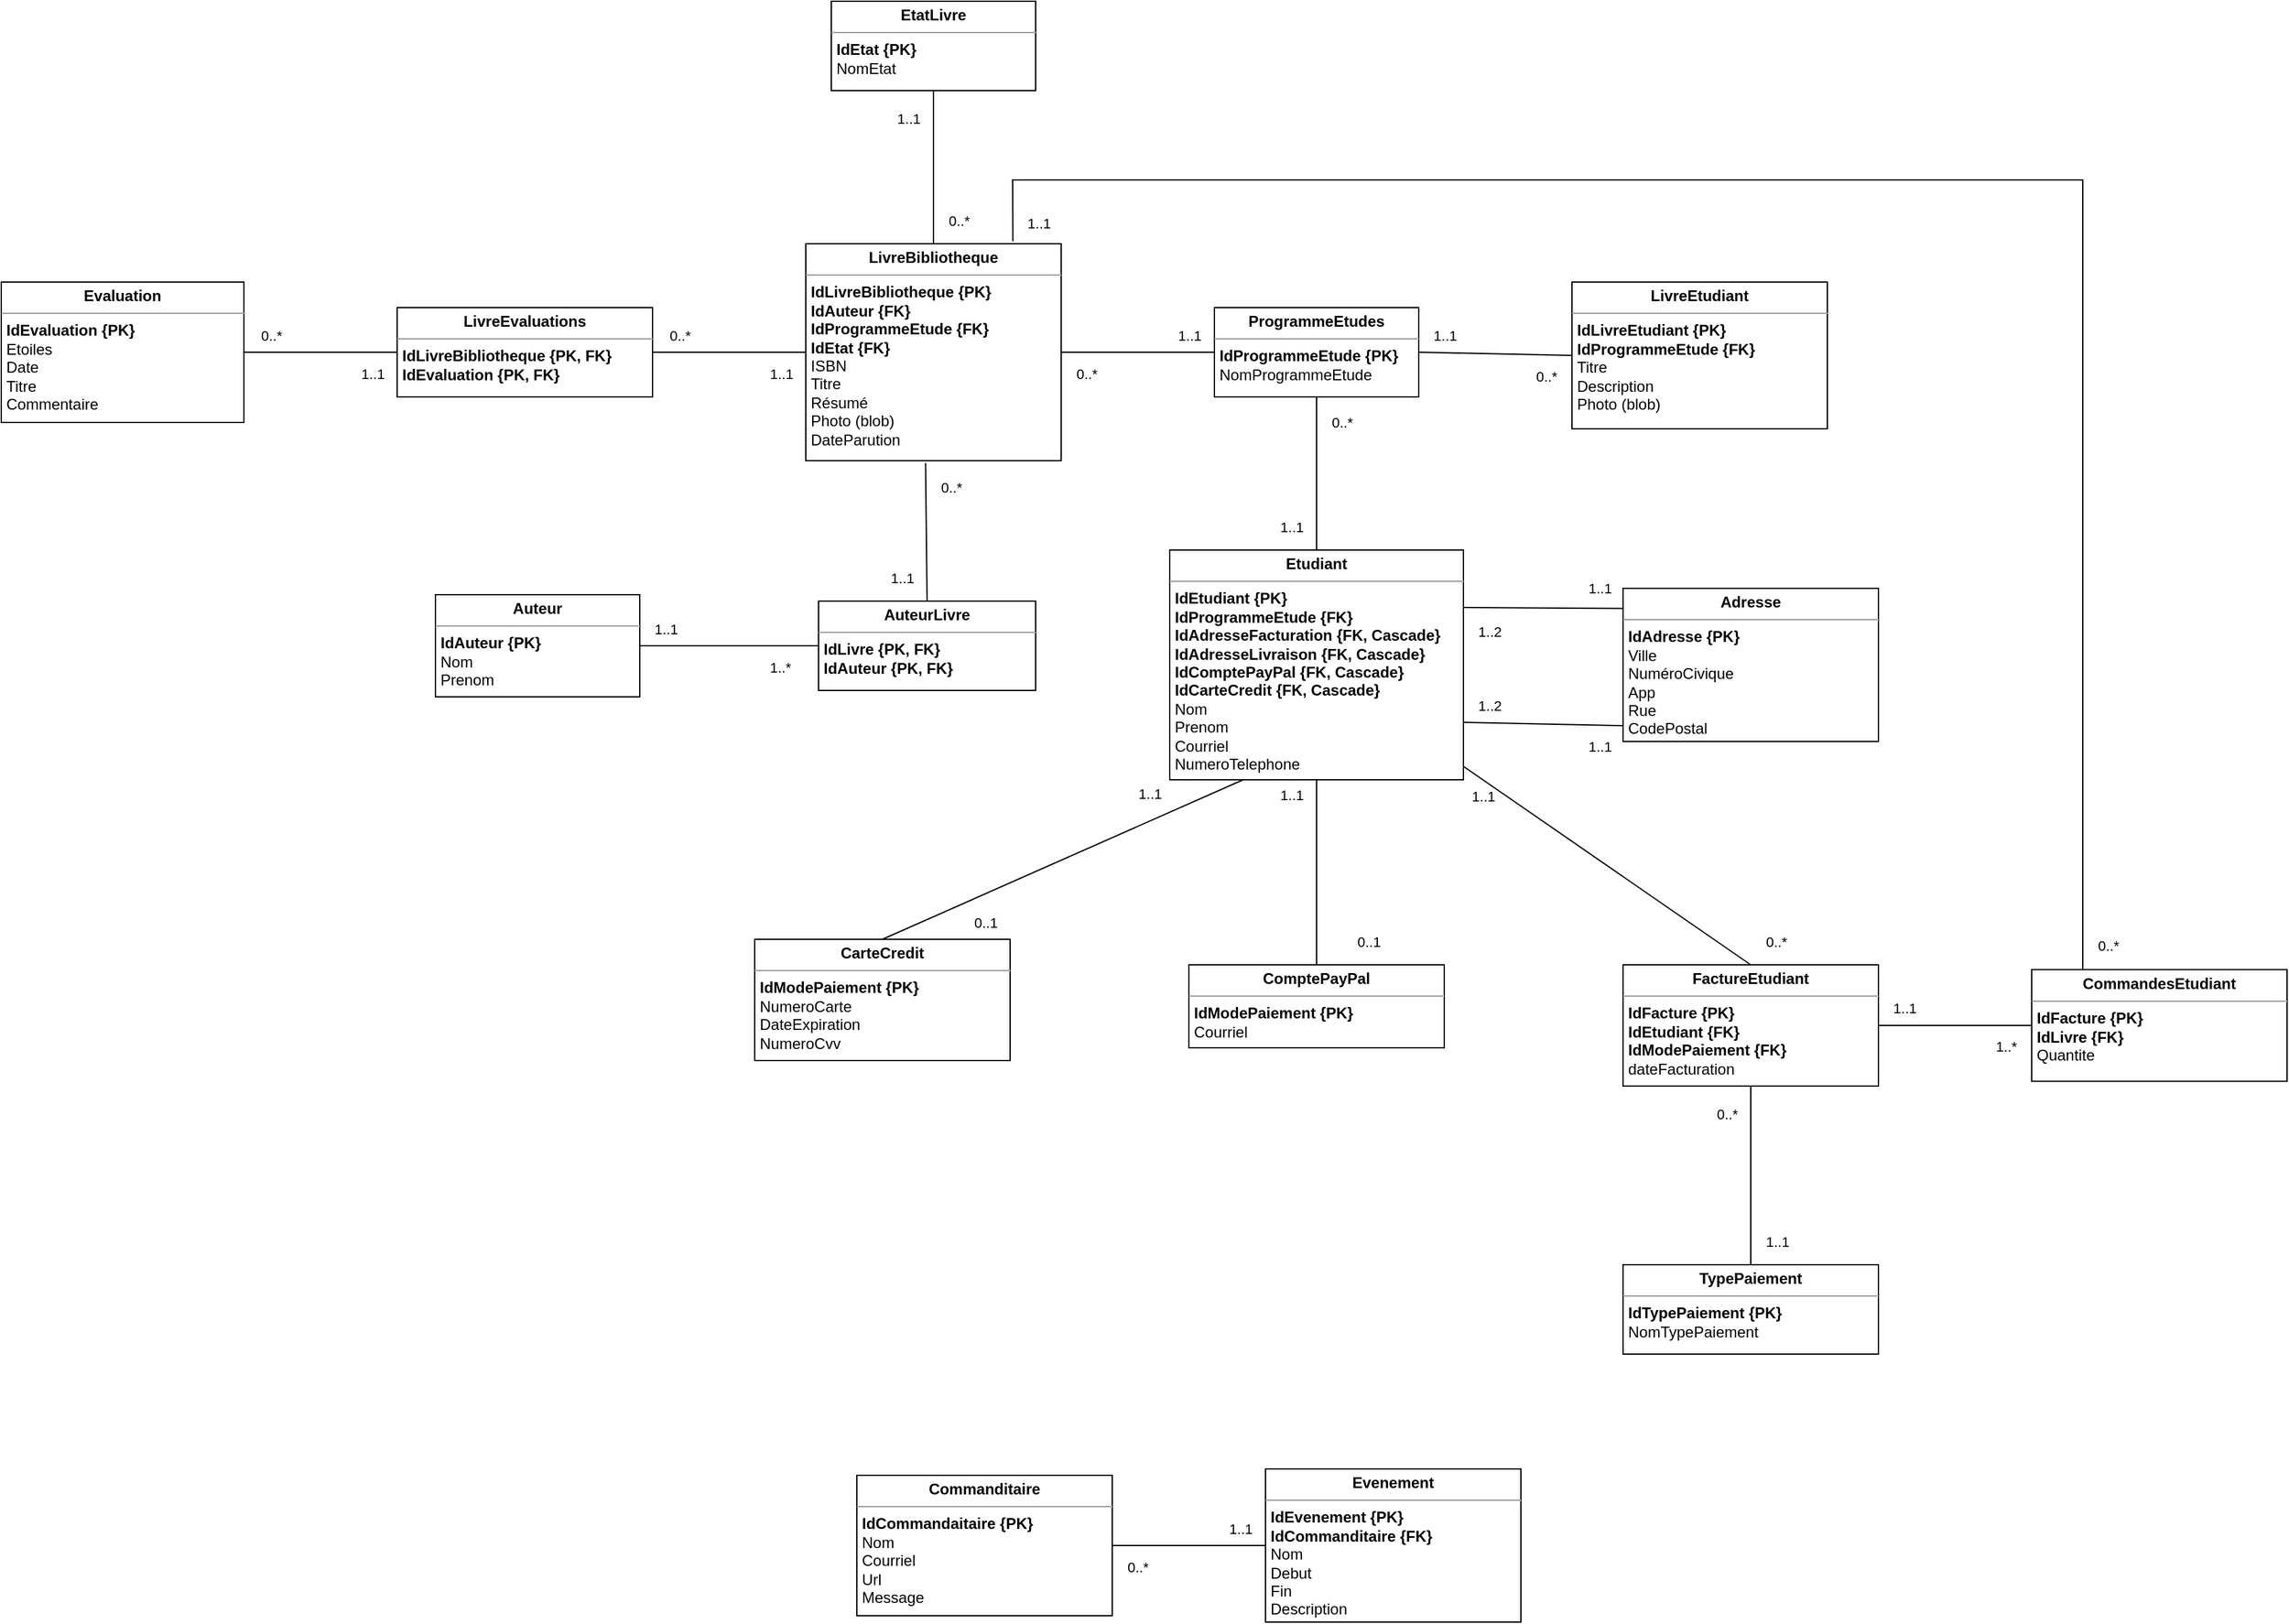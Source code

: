 <mxfile version="20.2.3" type="device"><diagram id="HMSL5C-tnVBztmMYMEIp" name="Page-1"><mxGraphModel dx="7568" dy="2350" grid="1" gridSize="10" guides="1" tooltips="1" connect="1" arrows="1" fold="1" page="1" pageScale="1" pageWidth="850" pageHeight="1100" math="0" shadow="0"><root><mxCell id="0"/><mxCell id="1" parent="0"/><mxCell id="A7pBS2aft_EyjtBVlkII-6" value="&lt;p style=&quot;margin: 0px ; margin-top: 4px ; text-align: center&quot;&gt;&lt;b&gt;LivreBibliotheque&lt;/b&gt;&lt;/p&gt;&lt;hr size=&quot;1&quot;&gt;&lt;p style=&quot;margin: 0px ; margin-left: 4px&quot;&gt;&lt;b&gt;IdLivreBibliotheque {PK}&lt;/b&gt;&lt;/p&gt;&lt;p style=&quot;margin: 0px ; margin-left: 4px&quot;&gt;&lt;b&gt;IdAuteur {FK}&lt;/b&gt;&lt;/p&gt;&lt;p style=&quot;margin: 0px ; margin-left: 4px&quot;&gt;&lt;b&gt;IdProgrammeEtude {FK}&lt;/b&gt;&lt;/p&gt;&lt;p style=&quot;margin: 0px ; margin-left: 4px&quot;&gt;&lt;b&gt;IdEtat {FK}&lt;/b&gt;&lt;/p&gt;&lt;p style=&quot;margin: 0px ; margin-left: 4px&quot;&gt;ISBN&lt;/p&gt;&lt;p style=&quot;margin: 0px ; margin-left: 4px&quot;&gt;Titre&lt;/p&gt;&lt;p style=&quot;margin: 0px ; margin-left: 4px&quot;&gt;Résumé&lt;/p&gt;&lt;p style=&quot;margin: 0px ; margin-left: 4px&quot;&gt;Photo (blob)&lt;/p&gt;&lt;p style=&quot;margin: 0px ; margin-left: 4px&quot;&gt;DateParution&lt;/p&gt;" style="verticalAlign=top;align=left;overflow=fill;fontSize=12;fontFamily=Helvetica;html=1;" parent="1" vertex="1"><mxGeometry x="-3680" y="40" width="200" height="170" as="geometry"/></mxCell><mxCell id="A7pBS2aft_EyjtBVlkII-8" value="&lt;p style=&quot;margin: 0px ; margin-top: 4px ; text-align: center&quot;&gt;&lt;b&gt;LivreEvaluations&lt;/b&gt;&lt;/p&gt;&lt;hr size=&quot;1&quot;&gt;&lt;p style=&quot;margin: 0px ; margin-left: 4px&quot;&gt;&lt;b&gt;IdLivreBibliotheque {PK, FK}&lt;/b&gt;&lt;/p&gt;&lt;p style=&quot;margin: 0px ; margin-left: 4px&quot;&gt;&lt;b&gt;IdEvaluation {PK, FK}&lt;/b&gt;&lt;/p&gt;" style="verticalAlign=top;align=left;overflow=fill;fontSize=12;fontFamily=Helvetica;html=1;" parent="1" vertex="1"><mxGeometry x="-4000" y="90" width="200" height="70" as="geometry"/></mxCell><mxCell id="A7pBS2aft_EyjtBVlkII-11" value="" style="endArrow=none;html=1;rounded=0;exitX=0;exitY=0.5;exitDx=0;exitDy=0;entryX=1;entryY=0.5;entryDx=0;entryDy=0;endFill=0;" parent="1" source="A7pBS2aft_EyjtBVlkII-6" target="A7pBS2aft_EyjtBVlkII-8" edge="1"><mxGeometry relative="1" as="geometry"><mxPoint x="-4000" y="200" as="sourcePoint"/><mxPoint x="-3840" y="200" as="targetPoint"/></mxGeometry></mxCell><mxCell id="A7pBS2aft_EyjtBVlkII-13" value="1..1" style="edgeLabel;resizable=0;html=1;align=left;verticalAlign=bottom;" parent="A7pBS2aft_EyjtBVlkII-11" connectable="0" vertex="1"><mxGeometry x="-1" relative="1" as="geometry"><mxPoint x="-30" y="25" as="offset"/></mxGeometry></mxCell><mxCell id="A7pBS2aft_EyjtBVlkII-14" value="0..*" style="edgeLabel;resizable=0;html=1;align=right;verticalAlign=bottom;" parent="A7pBS2aft_EyjtBVlkII-11" connectable="0" vertex="1"><mxGeometry x="1" relative="1" as="geometry"><mxPoint x="30" y="-5" as="offset"/></mxGeometry></mxCell><mxCell id="A7pBS2aft_EyjtBVlkII-15" value="&lt;p style=&quot;margin: 0px ; margin-top: 4px ; text-align: center&quot;&gt;&lt;b&gt;Evaluation&lt;/b&gt;&lt;/p&gt;&lt;hr size=&quot;1&quot;&gt;&lt;p style=&quot;margin: 0px ; margin-left: 4px&quot;&gt;&lt;b&gt;IdEvaluation {PK}&lt;/b&gt;&lt;/p&gt;&lt;p style=&quot;margin: 0px ; margin-left: 4px&quot;&gt;Etoiles&lt;/p&gt;&lt;p style=&quot;margin: 0px ; margin-left: 4px&quot;&gt;Date&lt;/p&gt;&lt;p style=&quot;margin: 0px ; margin-left: 4px&quot;&gt;Titre&lt;/p&gt;&lt;p style=&quot;margin: 0px ; margin-left: 4px&quot;&gt;Commentaire&lt;/p&gt;" style="verticalAlign=top;align=left;overflow=fill;fontSize=12;fontFamily=Helvetica;html=1;" parent="1" vertex="1"><mxGeometry x="-4310" y="70" width="190" height="110" as="geometry"/></mxCell><mxCell id="A7pBS2aft_EyjtBVlkII-16" value="" style="endArrow=none;html=1;rounded=0;exitX=0;exitY=0.5;exitDx=0;exitDy=0;entryX=1;entryY=0.5;entryDx=0;entryDy=0;endFill=0;" parent="1" source="A7pBS2aft_EyjtBVlkII-8" target="A7pBS2aft_EyjtBVlkII-15" edge="1"><mxGeometry relative="1" as="geometry"><mxPoint x="-3970" y="185" as="sourcePoint"/><mxPoint x="-4100" y="185" as="targetPoint"/></mxGeometry></mxCell><mxCell id="A7pBS2aft_EyjtBVlkII-17" value="1..1" style="edgeLabel;resizable=0;html=1;align=left;verticalAlign=bottom;" parent="A7pBS2aft_EyjtBVlkII-16" connectable="0" vertex="1"><mxGeometry x="-1" relative="1" as="geometry"><mxPoint x="-30" y="25" as="offset"/></mxGeometry></mxCell><mxCell id="A7pBS2aft_EyjtBVlkII-18" value="0..*" style="edgeLabel;resizable=0;html=1;align=right;verticalAlign=bottom;" parent="A7pBS2aft_EyjtBVlkII-16" connectable="0" vertex="1"><mxGeometry x="1" relative="1" as="geometry"><mxPoint x="30" y="-5" as="offset"/></mxGeometry></mxCell><mxCell id="A7pBS2aft_EyjtBVlkII-19" value="&lt;p style=&quot;margin: 0px ; margin-top: 4px ; text-align: center&quot;&gt;&lt;b&gt;ProgrammeEtudes&lt;/b&gt;&lt;/p&gt;&lt;hr size=&quot;1&quot;&gt;&lt;p style=&quot;margin: 0px ; margin-left: 4px&quot;&gt;&lt;b&gt;IdProgrammeEtude {PK}&lt;/b&gt;&lt;/p&gt;&lt;p style=&quot;margin: 0px ; margin-left: 4px&quot;&gt;NomProgrammeEtude&lt;/p&gt;" style="verticalAlign=top;align=left;overflow=fill;fontSize=12;fontFamily=Helvetica;html=1;" parent="1" vertex="1"><mxGeometry x="-3360" y="90" width="160" height="70" as="geometry"/></mxCell><mxCell id="A7pBS2aft_EyjtBVlkII-21" value="" style="endArrow=none;html=1;rounded=0;exitX=1;exitY=0.5;exitDx=0;exitDy=0;entryX=0;entryY=0.5;entryDx=0;entryDy=0;endFill=0;" parent="1" source="A7pBS2aft_EyjtBVlkII-6" target="A7pBS2aft_EyjtBVlkII-19" edge="1"><mxGeometry relative="1" as="geometry"><mxPoint x="-3670" y="140" as="sourcePoint"/><mxPoint x="-3790" y="140" as="targetPoint"/></mxGeometry></mxCell><mxCell id="A7pBS2aft_EyjtBVlkII-22" value="0..*" style="edgeLabel;resizable=0;html=1;align=left;verticalAlign=bottom;" parent="A7pBS2aft_EyjtBVlkII-21" connectable="0" vertex="1"><mxGeometry x="-1" relative="1" as="geometry"><mxPoint x="10" y="25" as="offset"/></mxGeometry></mxCell><mxCell id="A7pBS2aft_EyjtBVlkII-23" value="1..1" style="edgeLabel;resizable=0;html=1;align=right;verticalAlign=bottom;" parent="A7pBS2aft_EyjtBVlkII-21" connectable="0" vertex="1"><mxGeometry x="1" relative="1" as="geometry"><mxPoint x="-10" y="-5" as="offset"/></mxGeometry></mxCell><mxCell id="A7pBS2aft_EyjtBVlkII-24" value="&lt;p style=&quot;margin: 0px ; margin-top: 4px ; text-align: center&quot;&gt;&lt;b&gt;EtatLivre&lt;/b&gt;&lt;/p&gt;&lt;hr size=&quot;1&quot;&gt;&lt;p style=&quot;margin: 0px ; margin-left: 4px&quot;&gt;&lt;b&gt;IdEtat {PK}&lt;/b&gt;&lt;/p&gt;&lt;p style=&quot;margin: 0px ; margin-left: 4px&quot;&gt;NomEtat&lt;/p&gt;" style="verticalAlign=top;align=left;overflow=fill;fontSize=12;fontFamily=Helvetica;html=1;" parent="1" vertex="1"><mxGeometry x="-3660" y="-150" width="160" height="70" as="geometry"/></mxCell><mxCell id="A7pBS2aft_EyjtBVlkII-25" value="" style="endArrow=none;html=1;rounded=0;exitX=0.5;exitY=0;exitDx=0;exitDy=0;entryX=0.5;entryY=1;entryDx=0;entryDy=0;endFill=0;" parent="1" source="A7pBS2aft_EyjtBVlkII-6" target="A7pBS2aft_EyjtBVlkII-24" edge="1"><mxGeometry relative="1" as="geometry"><mxPoint x="-3460" y="-10" as="sourcePoint"/><mxPoint x="-3340" y="-10" as="targetPoint"/></mxGeometry></mxCell><mxCell id="A7pBS2aft_EyjtBVlkII-26" value="0..*" style="edgeLabel;resizable=0;html=1;align=left;verticalAlign=bottom;" parent="A7pBS2aft_EyjtBVlkII-25" connectable="0" vertex="1"><mxGeometry x="-1" relative="1" as="geometry"><mxPoint x="10" y="-10" as="offset"/></mxGeometry></mxCell><mxCell id="A7pBS2aft_EyjtBVlkII-27" value="1..1" style="edgeLabel;resizable=0;html=1;align=right;verticalAlign=bottom;" parent="A7pBS2aft_EyjtBVlkII-25" connectable="0" vertex="1"><mxGeometry x="1" relative="1" as="geometry"><mxPoint x="-10" y="30" as="offset"/></mxGeometry></mxCell><mxCell id="A7pBS2aft_EyjtBVlkII-28" value="&lt;p style=&quot;margin: 0px ; margin-top: 4px ; text-align: center&quot;&gt;&lt;b&gt;AuteurLivre&lt;/b&gt;&lt;/p&gt;&lt;hr size=&quot;1&quot;&gt;&lt;p style=&quot;margin: 0px ; margin-left: 4px&quot;&gt;&lt;b&gt;IdLivre {PK, FK}&lt;/b&gt;&lt;/p&gt;&lt;p style=&quot;margin: 0px ; margin-left: 4px&quot;&gt;&lt;b&gt;IdAuteur {PK, FK}&lt;/b&gt;&lt;br&gt;&lt;/p&gt;" style="verticalAlign=top;align=left;overflow=fill;fontSize=12;fontFamily=Helvetica;html=1;" parent="1" vertex="1"><mxGeometry x="-3670" y="320" width="170" height="70" as="geometry"/></mxCell><mxCell id="A7pBS2aft_EyjtBVlkII-29" value="" style="endArrow=none;html=1;rounded=0;exitX=0.469;exitY=1.01;exitDx=0;exitDy=0;entryX=0.5;entryY=0;entryDx=0;entryDy=0;endFill=0;exitPerimeter=0;" parent="1" source="A7pBS2aft_EyjtBVlkII-6" target="A7pBS2aft_EyjtBVlkII-28" edge="1"><mxGeometry relative="1" as="geometry"><mxPoint x="-3380" y="370" as="sourcePoint"/><mxPoint x="-3380" y="250" as="targetPoint"/></mxGeometry></mxCell><mxCell id="A7pBS2aft_EyjtBVlkII-30" value="0..*" style="edgeLabel;resizable=0;html=1;align=left;verticalAlign=bottom;" parent="A7pBS2aft_EyjtBVlkII-29" connectable="0" vertex="1"><mxGeometry x="-1" relative="1" as="geometry"><mxPoint x="10" y="28" as="offset"/></mxGeometry></mxCell><mxCell id="A7pBS2aft_EyjtBVlkII-31" value="1..1" style="edgeLabel;resizable=0;html=1;align=right;verticalAlign=bottom;" parent="A7pBS2aft_EyjtBVlkII-29" connectable="0" vertex="1"><mxGeometry x="1" relative="1" as="geometry"><mxPoint x="-10" y="-10" as="offset"/></mxGeometry></mxCell><mxCell id="A7pBS2aft_EyjtBVlkII-32" value="&lt;p style=&quot;margin: 0px ; margin-top: 4px ; text-align: center&quot;&gt;&lt;b&gt;Auteur&lt;/b&gt;&lt;/p&gt;&lt;hr size=&quot;1&quot;&gt;&lt;p style=&quot;margin: 0px ; margin-left: 4px&quot;&gt;&lt;b&gt;IdAuteur {PK}&lt;/b&gt;&lt;/p&gt;&lt;p style=&quot;margin: 0px ; margin-left: 4px&quot;&gt;Nom&lt;/p&gt;&lt;p style=&quot;margin: 0px ; margin-left: 4px&quot;&gt;Prenom&lt;/p&gt;" style="verticalAlign=top;align=left;overflow=fill;fontSize=12;fontFamily=Helvetica;html=1;" parent="1" vertex="1"><mxGeometry x="-3970" y="315" width="160" height="80" as="geometry"/></mxCell><mxCell id="A7pBS2aft_EyjtBVlkII-34" value="" style="endArrow=none;html=1;rounded=0;exitX=0;exitY=0.5;exitDx=0;exitDy=0;entryX=1;entryY=0.5;entryDx=0;entryDy=0;endFill=0;" parent="1" source="A7pBS2aft_EyjtBVlkII-28" target="A7pBS2aft_EyjtBVlkII-32" edge="1"><mxGeometry relative="1" as="geometry"><mxPoint x="-3470" y="140.0" as="sourcePoint"/><mxPoint x="-3350" y="140.0" as="targetPoint"/></mxGeometry></mxCell><mxCell id="A7pBS2aft_EyjtBVlkII-35" value="1..*" style="edgeLabel;resizable=0;html=1;align=left;verticalAlign=bottom;" parent="A7pBS2aft_EyjtBVlkII-34" connectable="0" vertex="1"><mxGeometry x="-1" relative="1" as="geometry"><mxPoint x="-40" y="25" as="offset"/></mxGeometry></mxCell><mxCell id="A7pBS2aft_EyjtBVlkII-36" value="1..1" style="edgeLabel;resizable=0;html=1;align=right;verticalAlign=bottom;" parent="A7pBS2aft_EyjtBVlkII-34" connectable="0" vertex="1"><mxGeometry x="1" relative="1" as="geometry"><mxPoint x="30" y="-5" as="offset"/></mxGeometry></mxCell><mxCell id="A7pBS2aft_EyjtBVlkII-37" value="&lt;p style=&quot;margin: 0px ; margin-top: 4px ; text-align: center&quot;&gt;&lt;b&gt;LivreEtudiant&lt;/b&gt;&lt;/p&gt;&lt;hr size=&quot;1&quot;&gt;&lt;p style=&quot;margin: 0px ; margin-left: 4px&quot;&gt;&lt;b&gt;IdLivreEtudiant {PK}&lt;/b&gt;&lt;/p&gt;&lt;p style=&quot;margin: 0px ; margin-left: 4px&quot;&gt;&lt;b&gt;IdProgrammeEtude {FK}&lt;/b&gt;&lt;/p&gt;&lt;p style=&quot;margin: 0px ; margin-left: 4px&quot;&gt;Titre&lt;/p&gt;&lt;p style=&quot;margin: 0px ; margin-left: 4px&quot;&gt;Description&lt;/p&gt;&lt;p style=&quot;margin: 0px ; margin-left: 4px&quot;&gt;Photo (blob)&lt;/p&gt;" style="verticalAlign=top;align=left;overflow=fill;fontSize=12;fontFamily=Helvetica;html=1;" parent="1" vertex="1"><mxGeometry x="-3080" y="70" width="200" height="115" as="geometry"/></mxCell><mxCell id="A7pBS2aft_EyjtBVlkII-39" value="" style="endArrow=none;html=1;rounded=0;exitX=0;exitY=0.5;exitDx=0;exitDy=0;entryX=1;entryY=0.5;entryDx=0;entryDy=0;endFill=0;" parent="1" source="A7pBS2aft_EyjtBVlkII-37" target="A7pBS2aft_EyjtBVlkII-19" edge="1"><mxGeometry relative="1" as="geometry"><mxPoint x="-3470" y="135" as="sourcePoint"/><mxPoint x="-3350" y="135" as="targetPoint"/></mxGeometry></mxCell><mxCell id="A7pBS2aft_EyjtBVlkII-40" value="0..*" style="edgeLabel;resizable=0;html=1;align=left;verticalAlign=bottom;" parent="A7pBS2aft_EyjtBVlkII-39" connectable="0" vertex="1"><mxGeometry x="-1" relative="1" as="geometry"><mxPoint x="-30" y="25" as="offset"/></mxGeometry></mxCell><mxCell id="A7pBS2aft_EyjtBVlkII-41" value="1..1" style="edgeLabel;resizable=0;html=1;align=right;verticalAlign=bottom;" parent="A7pBS2aft_EyjtBVlkII-39" connectable="0" vertex="1"><mxGeometry x="1" relative="1" as="geometry"><mxPoint x="30" y="-5" as="offset"/></mxGeometry></mxCell><mxCell id="A7pBS2aft_EyjtBVlkII-42" value="&lt;p style=&quot;margin: 0px ; margin-top: 4px ; text-align: center&quot;&gt;&lt;b&gt;Etudiant&lt;/b&gt;&lt;/p&gt;&lt;hr size=&quot;1&quot;&gt;&lt;p style=&quot;margin: 0px ; margin-left: 4px&quot;&gt;&lt;b&gt;IdEtudiant {PK}&lt;/b&gt;&lt;/p&gt;&lt;p style=&quot;margin: 0px ; margin-left: 4px&quot;&gt;&lt;b&gt;IdProgrammeEtude {FK}&lt;/b&gt;&lt;/p&gt;&lt;p style=&quot;margin: 0px ; margin-left: 4px&quot;&gt;&lt;b&gt;IdAdresseFacturation {FK, Cascade}&lt;/b&gt;&lt;b&gt;&lt;br&gt;&lt;/b&gt;&lt;/p&gt;&lt;p style=&quot;margin: 0px ; margin-left: 4px&quot;&gt;&lt;b&gt;IdAdresseLivraison {FK, Cascade}&lt;/b&gt;&lt;/p&gt;&lt;p style=&quot;margin: 0px ; margin-left: 4px&quot;&gt;&lt;b&gt;IdComptePayPal {FK, Cascade}&lt;/b&gt;&lt;/p&gt;&lt;p style=&quot;margin: 0px ; margin-left: 4px&quot;&gt;&lt;b&gt;IdCarteCredit {FK, Cascade}&lt;/b&gt;&lt;/p&gt;&lt;p style=&quot;margin: 0px ; margin-left: 4px&quot;&gt;Nom&lt;/p&gt;&lt;p style=&quot;margin: 0px ; margin-left: 4px&quot;&gt;Prenom&lt;/p&gt;&lt;p style=&quot;margin: 0px ; margin-left: 4px&quot;&gt;Courriel&lt;/p&gt;&lt;p style=&quot;margin: 0px ; margin-left: 4px&quot;&gt;NumeroTelephone&lt;/p&gt;&lt;p style=&quot;margin: 0px ; margin-left: 4px&quot;&gt;&lt;br&gt;&lt;/p&gt;" style="verticalAlign=top;align=left;overflow=fill;fontSize=12;fontFamily=Helvetica;html=1;" parent="1" vertex="1"><mxGeometry x="-3395" y="280" width="230" height="180" as="geometry"/></mxCell><mxCell id="A7pBS2aft_EyjtBVlkII-43" value="" style="endArrow=none;html=1;rounded=0;exitX=0.5;exitY=1;exitDx=0;exitDy=0;entryX=0.5;entryY=0;entryDx=0;entryDy=0;endFill=0;" parent="1" source="A7pBS2aft_EyjtBVlkII-19" target="A7pBS2aft_EyjtBVlkII-42" edge="1"><mxGeometry relative="1" as="geometry"><mxPoint x="-3576.2" y="221.7" as="sourcePoint"/><mxPoint x="-3575" y="330" as="targetPoint"/></mxGeometry></mxCell><mxCell id="A7pBS2aft_EyjtBVlkII-44" value="0..*" style="edgeLabel;resizable=0;html=1;align=left;verticalAlign=bottom;" parent="A7pBS2aft_EyjtBVlkII-43" connectable="0" vertex="1"><mxGeometry x="-1" relative="1" as="geometry"><mxPoint x="10" y="28" as="offset"/></mxGeometry></mxCell><mxCell id="A7pBS2aft_EyjtBVlkII-45" value="1..1" style="edgeLabel;resizable=0;html=1;align=right;verticalAlign=bottom;" parent="A7pBS2aft_EyjtBVlkII-43" connectable="0" vertex="1"><mxGeometry x="1" relative="1" as="geometry"><mxPoint x="-10" y="-10" as="offset"/></mxGeometry></mxCell><mxCell id="A7pBS2aft_EyjtBVlkII-46" value="&lt;p style=&quot;margin: 0px ; margin-top: 4px ; text-align: center&quot;&gt;&lt;b&gt;Adresse&lt;/b&gt;&lt;/p&gt;&lt;hr size=&quot;1&quot;&gt;&lt;p style=&quot;margin: 0px ; margin-left: 4px&quot;&gt;&lt;b&gt;IdAdresse {PK}&lt;/b&gt;&lt;/p&gt;&lt;p style=&quot;margin: 0px ; margin-left: 4px&quot;&gt;&lt;span style=&quot;background-color: initial;&quot;&gt;Ville&lt;/span&gt;&lt;br&gt;&lt;/p&gt;&lt;p style=&quot;margin: 0px ; margin-left: 4px&quot;&gt;NuméroCivique&lt;/p&gt;&lt;p style=&quot;margin: 0px ; margin-left: 4px&quot;&gt;App&lt;/p&gt;&lt;p style=&quot;margin: 0px ; margin-left: 4px&quot;&gt;Rue&lt;/p&gt;&lt;p style=&quot;margin: 0px ; margin-left: 4px&quot;&gt;CodePostal&lt;/p&gt;" style="verticalAlign=top;align=left;overflow=fill;fontSize=12;fontFamily=Helvetica;html=1;" parent="1" vertex="1"><mxGeometry x="-3040" y="310" width="200" height="120" as="geometry"/></mxCell><mxCell id="A7pBS2aft_EyjtBVlkII-47" value="" style="endArrow=none;html=1;rounded=0;exitX=0.003;exitY=0.131;exitDx=0;exitDy=0;entryX=1;entryY=0.25;entryDx=0;entryDy=0;endFill=0;exitPerimeter=0;" parent="1" source="A7pBS2aft_EyjtBVlkII-46" target="A7pBS2aft_EyjtBVlkII-42" edge="1"><mxGeometry relative="1" as="geometry"><mxPoint x="-3070" y="135" as="sourcePoint"/><mxPoint x="-3190" y="135" as="targetPoint"/></mxGeometry></mxCell><mxCell id="A7pBS2aft_EyjtBVlkII-48" value="1..1" style="edgeLabel;resizable=0;html=1;align=left;verticalAlign=bottom;" parent="A7pBS2aft_EyjtBVlkII-47" connectable="0" vertex="1"><mxGeometry x="-1" relative="1" as="geometry"><mxPoint x="-30" y="-7" as="offset"/></mxGeometry></mxCell><mxCell id="A7pBS2aft_EyjtBVlkII-49" value="1..2" style="edgeLabel;resizable=0;html=1;align=right;verticalAlign=bottom;" parent="A7pBS2aft_EyjtBVlkII-47" connectable="0" vertex="1"><mxGeometry x="1" relative="1" as="geometry"><mxPoint x="30" y="27" as="offset"/></mxGeometry></mxCell><mxCell id="A7pBS2aft_EyjtBVlkII-50" value="" style="endArrow=none;html=1;rounded=0;endFill=0;exitX=0.003;exitY=0.897;exitDx=0;exitDy=0;entryX=1;entryY=0.75;entryDx=0;entryDy=0;exitPerimeter=0;" parent="1" source="A7pBS2aft_EyjtBVlkII-46" target="A7pBS2aft_EyjtBVlkII-42" edge="1"><mxGeometry relative="1" as="geometry"><mxPoint x="-3060" y="380" as="sourcePoint"/><mxPoint x="-3160" y="400" as="targetPoint"/></mxGeometry></mxCell><mxCell id="A7pBS2aft_EyjtBVlkII-51" value="1..1" style="edgeLabel;resizable=0;html=1;align=left;verticalAlign=bottom;" parent="A7pBS2aft_EyjtBVlkII-50" connectable="0" vertex="1"><mxGeometry x="-1" relative="1" as="geometry"><mxPoint x="-30" y="25" as="offset"/></mxGeometry></mxCell><mxCell id="A7pBS2aft_EyjtBVlkII-52" value="1..2" style="edgeLabel;resizable=0;html=1;align=right;verticalAlign=bottom;" parent="A7pBS2aft_EyjtBVlkII-50" connectable="0" vertex="1"><mxGeometry x="1" relative="1" as="geometry"><mxPoint x="30" y="-5" as="offset"/></mxGeometry></mxCell><mxCell id="A7pBS2aft_EyjtBVlkII-53" value="&lt;p style=&quot;margin: 0px ; margin-top: 4px ; text-align: center&quot;&gt;&lt;b&gt;FactureEtudiant&lt;/b&gt;&lt;/p&gt;&lt;hr size=&quot;1&quot;&gt;&lt;p style=&quot;margin: 0px ; margin-left: 4px&quot;&gt;&lt;b&gt;IdFacture {PK}&lt;/b&gt;&lt;/p&gt;&lt;p style=&quot;margin: 0px ; margin-left: 4px&quot;&gt;&lt;b&gt;IdEtudiant {FK}&lt;/b&gt;&lt;/p&gt;&lt;p style=&quot;margin: 0px 0px 0px 4px;&quot;&gt;&lt;b&gt;IdModePaiement {FK}&lt;/b&gt;&lt;/p&gt;&lt;p style=&quot;margin: 0px ; margin-left: 4px&quot;&gt;dateFacturation&lt;b&gt;&lt;br&gt;&lt;/b&gt;&lt;/p&gt;&lt;p style=&quot;margin: 0px ; margin-left: 4px&quot;&gt;&lt;br&gt;&lt;/p&gt;" style="verticalAlign=top;align=left;overflow=fill;fontSize=12;fontFamily=Helvetica;html=1;" parent="1" vertex="1"><mxGeometry x="-3040" y="605" width="200" height="95" as="geometry"/></mxCell><mxCell id="A7pBS2aft_EyjtBVlkII-54" value="" style="endArrow=none;html=1;rounded=0;exitX=0.5;exitY=0;exitDx=0;exitDy=0;endFill=0;" parent="1" source="A7pBS2aft_EyjtBVlkII-53" target="A7pBS2aft_EyjtBVlkII-42" edge="1"><mxGeometry relative="1" as="geometry"><mxPoint x="-3270.0" y="170" as="sourcePoint"/><mxPoint x="-3280" y="450" as="targetPoint"/></mxGeometry></mxCell><mxCell id="A7pBS2aft_EyjtBVlkII-55" value="0..*" style="edgeLabel;resizable=0;html=1;align=left;verticalAlign=bottom;" parent="A7pBS2aft_EyjtBVlkII-54" connectable="0" vertex="1"><mxGeometry x="-1" relative="1" as="geometry"><mxPoint x="10" y="-10" as="offset"/></mxGeometry></mxCell><mxCell id="A7pBS2aft_EyjtBVlkII-56" value="1..1" style="edgeLabel;resizable=0;html=1;align=right;verticalAlign=bottom;" parent="A7pBS2aft_EyjtBVlkII-54" connectable="0" vertex="1"><mxGeometry x="1" relative="1" as="geometry"><mxPoint x="25" y="32" as="offset"/></mxGeometry></mxCell><mxCell id="A7pBS2aft_EyjtBVlkII-62" value="&lt;p style=&quot;margin: 0px ; margin-top: 4px ; text-align: center&quot;&gt;&lt;b&gt;TypePaiement&lt;/b&gt;&lt;/p&gt;&lt;hr size=&quot;1&quot;&gt;&lt;p style=&quot;margin: 0px ; margin-left: 4px&quot;&gt;&lt;b&gt;IdTypePaiement {PK}&lt;/b&gt;&lt;/p&gt;&lt;p style=&quot;margin: 0px ; margin-left: 4px&quot;&gt;NomTypePaiement&lt;/p&gt;&lt;p style=&quot;margin: 0px ; margin-left: 4px&quot;&gt;&lt;br&gt;&lt;/p&gt;" style="verticalAlign=top;align=left;overflow=fill;fontSize=12;fontFamily=Helvetica;html=1;" parent="1" vertex="1"><mxGeometry x="-3040" y="840" width="200" height="70" as="geometry"/></mxCell><mxCell id="A7pBS2aft_EyjtBVlkII-63" value="" style="endArrow=none;html=1;rounded=0;exitX=0.5;exitY=0;exitDx=0;exitDy=0;entryX=0.5;entryY=1;entryDx=0;entryDy=0;endFill=0;" parent="1" source="A7pBS2aft_EyjtBVlkII-62" target="A7pBS2aft_EyjtBVlkII-53" edge="1"><mxGeometry relative="1" as="geometry"><mxPoint x="-3520" y="740" as="sourcePoint"/><mxPoint x="-3165" y="835" as="targetPoint"/></mxGeometry></mxCell><mxCell id="A7pBS2aft_EyjtBVlkII-64" value="1..1" style="edgeLabel;resizable=0;html=1;align=left;verticalAlign=bottom;" parent="A7pBS2aft_EyjtBVlkII-63" connectable="0" vertex="1"><mxGeometry x="-1" relative="1" as="geometry"><mxPoint x="10" y="-10" as="offset"/></mxGeometry></mxCell><mxCell id="A7pBS2aft_EyjtBVlkII-65" value="0..*" style="edgeLabel;resizable=0;html=1;align=right;verticalAlign=bottom;" parent="A7pBS2aft_EyjtBVlkII-63" connectable="0" vertex="1"><mxGeometry x="1" relative="1" as="geometry"><mxPoint x="-10" y="30" as="offset"/></mxGeometry></mxCell><mxCell id="A7pBS2aft_EyjtBVlkII-66" value="&lt;p style=&quot;margin: 0px ; margin-top: 4px ; text-align: center&quot;&gt;&lt;b&gt;ComptePayPal&lt;/b&gt;&lt;/p&gt;&lt;hr size=&quot;1&quot;&gt;&lt;p style=&quot;margin: 0px ; margin-left: 4px&quot;&gt;&lt;b&gt;IdModePaiement {PK}&lt;/b&gt;&lt;/p&gt;&lt;p style=&quot;margin: 0px ; margin-left: 4px&quot;&gt;&lt;span style=&quot;background-color: initial;&quot;&gt;Courriel&lt;/span&gt;&lt;/p&gt;&lt;p style=&quot;margin: 0px ; margin-left: 4px&quot;&gt;&lt;br&gt;&lt;/p&gt;" style="verticalAlign=top;align=left;overflow=fill;fontSize=12;fontFamily=Helvetica;html=1;" parent="1" vertex="1"><mxGeometry x="-3380" y="605" width="200" height="65" as="geometry"/></mxCell><mxCell id="A7pBS2aft_EyjtBVlkII-67" value="&lt;p style=&quot;margin: 0px ; margin-top: 4px ; text-align: center&quot;&gt;&lt;b&gt;CarteCredit&lt;/b&gt;&lt;/p&gt;&lt;hr size=&quot;1&quot;&gt;&lt;p style=&quot;margin: 0px ; margin-left: 4px&quot;&gt;&lt;b&gt;IdModePaiement {PK}&lt;/b&gt;&lt;/p&gt;&lt;p style=&quot;margin: 0px ; margin-left: 4px&quot;&gt;NumeroCarte&lt;/p&gt;&lt;p style=&quot;margin: 0px ; margin-left: 4px&quot;&gt;DateExpiration&lt;/p&gt;&lt;p style=&quot;margin: 0px ; margin-left: 4px&quot;&gt;NumeroCvv&lt;/p&gt;" style="verticalAlign=top;align=left;overflow=fill;fontSize=12;fontFamily=Helvetica;html=1;" parent="1" vertex="1"><mxGeometry x="-3720" y="585" width="200" height="95" as="geometry"/></mxCell><mxCell id="A7pBS2aft_EyjtBVlkII-72" value="" style="endArrow=none;html=1;rounded=0;exitX=0.5;exitY=0;exitDx=0;exitDy=0;entryX=0.5;entryY=1;entryDx=0;entryDy=0;endFill=0;" parent="1" source="A7pBS2aft_EyjtBVlkII-66" target="A7pBS2aft_EyjtBVlkII-42" edge="1"><mxGeometry relative="1" as="geometry"><mxPoint x="-3650" y="375" as="sourcePoint"/><mxPoint x="-3790" y="375" as="targetPoint"/></mxGeometry></mxCell><mxCell id="A7pBS2aft_EyjtBVlkII-73" value="0..1" style="edgeLabel;resizable=0;html=1;align=left;verticalAlign=bottom;" parent="A7pBS2aft_EyjtBVlkII-72" connectable="0" vertex="1"><mxGeometry x="-1" relative="1" as="geometry"><mxPoint x="30" y="-10" as="offset"/></mxGeometry></mxCell><mxCell id="A7pBS2aft_EyjtBVlkII-74" value="1..1" style="edgeLabel;resizable=0;html=1;align=right;verticalAlign=bottom;" parent="A7pBS2aft_EyjtBVlkII-72" connectable="0" vertex="1"><mxGeometry x="1" relative="1" as="geometry"><mxPoint x="-10" y="20" as="offset"/></mxGeometry></mxCell><mxCell id="A7pBS2aft_EyjtBVlkII-77" value="" style="endArrow=none;html=1;rounded=0;exitX=0.5;exitY=0;exitDx=0;exitDy=0;entryX=0.25;entryY=1;entryDx=0;entryDy=0;endFill=0;" parent="1" source="A7pBS2aft_EyjtBVlkII-67" target="A7pBS2aft_EyjtBVlkII-42" edge="1"><mxGeometry relative="1" as="geometry"><mxPoint x="-3560" y="570" as="sourcePoint"/><mxPoint x="-3460" y="430.0" as="targetPoint"/></mxGeometry></mxCell><mxCell id="A7pBS2aft_EyjtBVlkII-78" value="0..1" style="edgeLabel;resizable=0;html=1;align=left;verticalAlign=bottom;" parent="A7pBS2aft_EyjtBVlkII-77" connectable="0" vertex="1"><mxGeometry x="-1" relative="1" as="geometry"><mxPoint x="70" y="-5" as="offset"/></mxGeometry></mxCell><mxCell id="A7pBS2aft_EyjtBVlkII-79" value="1..1" style="edgeLabel;resizable=0;html=1;align=right;verticalAlign=bottom;" parent="A7pBS2aft_EyjtBVlkII-77" connectable="0" vertex="1"><mxGeometry x="1" relative="1" as="geometry"><mxPoint x="-63" y="20" as="offset"/></mxGeometry></mxCell><mxCell id="A7pBS2aft_EyjtBVlkII-80" value="&lt;p style=&quot;margin: 0px ; margin-top: 4px ; text-align: center&quot;&gt;&lt;b&gt;CommandesEtudiant&lt;/b&gt;&lt;/p&gt;&lt;hr size=&quot;1&quot;&gt;&lt;p style=&quot;margin: 0px ; margin-left: 4px&quot;&gt;&lt;b&gt;IdFacture {PK}&lt;/b&gt;&lt;/p&gt;&lt;p style=&quot;margin: 0px ; margin-left: 4px&quot;&gt;&lt;b&gt;IdLivre {FK}&lt;/b&gt;&lt;/p&gt;&lt;p style=&quot;margin: 0px ; margin-left: 4px&quot;&gt;Quantite&lt;/p&gt;&lt;p style=&quot;margin: 0px ; margin-left: 4px&quot;&gt;&lt;br&gt;&lt;/p&gt;" style="verticalAlign=top;align=left;overflow=fill;fontSize=12;fontFamily=Helvetica;html=1;" parent="1" vertex="1"><mxGeometry x="-2720" y="608.75" width="200" height="87.5" as="geometry"/></mxCell><mxCell id="A7pBS2aft_EyjtBVlkII-81" value="" style="endArrow=none;html=1;rounded=0;exitX=0;exitY=0.5;exitDx=0;exitDy=0;entryX=1;entryY=0.5;entryDx=0;entryDy=0;endFill=0;" parent="1" source="A7pBS2aft_EyjtBVlkII-80" target="A7pBS2aft_EyjtBVlkII-53" edge="1"><mxGeometry relative="1" as="geometry"><mxPoint x="-2590" y="760.0" as="sourcePoint"/><mxPoint x="-2730" y="760.0" as="targetPoint"/></mxGeometry></mxCell><mxCell id="A7pBS2aft_EyjtBVlkII-82" value="1..*" style="edgeLabel;resizable=0;html=1;align=left;verticalAlign=bottom;" parent="A7pBS2aft_EyjtBVlkII-81" connectable="0" vertex="1"><mxGeometry x="-1" relative="1" as="geometry"><mxPoint x="-30" y="25" as="offset"/></mxGeometry></mxCell><mxCell id="A7pBS2aft_EyjtBVlkII-83" value="1..1" style="edgeLabel;resizable=0;html=1;align=right;verticalAlign=bottom;" parent="A7pBS2aft_EyjtBVlkII-81" connectable="0" vertex="1"><mxGeometry x="1" relative="1" as="geometry"><mxPoint x="30" y="-5" as="offset"/></mxGeometry></mxCell><mxCell id="A7pBS2aft_EyjtBVlkII-84" value="&lt;p style=&quot;margin: 0px ; margin-top: 4px ; text-align: center&quot;&gt;&lt;b&gt;Evenement&lt;/b&gt;&lt;/p&gt;&lt;hr size=&quot;1&quot;&gt;&lt;p style=&quot;margin: 0px ; margin-left: 4px&quot;&gt;&lt;b&gt;IdEvenement {PK}&lt;/b&gt;&lt;/p&gt;&lt;p style=&quot;margin: 0px ; margin-left: 4px&quot;&gt;&lt;b&gt;IdCommanditaire {FK}&lt;/b&gt;&lt;/p&gt;&lt;p style=&quot;margin: 0px ; margin-left: 4px&quot;&gt;Nom&lt;/p&gt;&lt;p style=&quot;margin: 0px ; margin-left: 4px&quot;&gt;Debut&lt;/p&gt;&lt;p style=&quot;margin: 0px ; margin-left: 4px&quot;&gt;Fin&lt;/p&gt;&lt;p style=&quot;margin: 0px ; margin-left: 4px&quot;&gt;Description&lt;/p&gt;" style="verticalAlign=top;align=left;overflow=fill;fontSize=12;fontFamily=Helvetica;html=1;" parent="1" vertex="1"><mxGeometry x="-3320" y="1000" width="200" height="120" as="geometry"/></mxCell><mxCell id="A7pBS2aft_EyjtBVlkII-85" value="&lt;p style=&quot;margin: 0px ; margin-top: 4px ; text-align: center&quot;&gt;&lt;b&gt;Commanditaire&lt;/b&gt;&lt;/p&gt;&lt;hr size=&quot;1&quot;&gt;&lt;p style=&quot;margin: 0px ; margin-left: 4px&quot;&gt;&lt;b&gt;IdCommandaitaire {PK}&lt;/b&gt;&lt;/p&gt;&lt;p style=&quot;margin: 0px ; margin-left: 4px&quot;&gt;Nom&lt;/p&gt;&lt;p style=&quot;margin: 0px ; margin-left: 4px&quot;&gt;Courriel&lt;/p&gt;&lt;p style=&quot;margin: 0px ; margin-left: 4px&quot;&gt;Url&lt;/p&gt;&lt;p style=&quot;margin: 0px ; margin-left: 4px&quot;&gt;Message&lt;/p&gt;" style="verticalAlign=top;align=left;overflow=fill;fontSize=12;fontFamily=Helvetica;html=1;" parent="1" vertex="1"><mxGeometry x="-3640" y="1005" width="200" height="110" as="geometry"/></mxCell><mxCell id="A7pBS2aft_EyjtBVlkII-86" value="" style="endArrow=none;html=1;rounded=0;exitX=1;exitY=0.5;exitDx=0;exitDy=0;entryX=0;entryY=0.5;entryDx=0;entryDy=0;endFill=0;" parent="1" source="A7pBS2aft_EyjtBVlkII-85" target="A7pBS2aft_EyjtBVlkII-84" edge="1"><mxGeometry relative="1" as="geometry"><mxPoint x="-3460" y="860" as="sourcePoint"/><mxPoint x="-3340" y="860" as="targetPoint"/></mxGeometry></mxCell><mxCell id="A7pBS2aft_EyjtBVlkII-87" value="0..*" style="edgeLabel;resizable=0;html=1;align=left;verticalAlign=bottom;" parent="A7pBS2aft_EyjtBVlkII-86" connectable="0" vertex="1"><mxGeometry x="-1" relative="1" as="geometry"><mxPoint x="10" y="25" as="offset"/></mxGeometry></mxCell><mxCell id="A7pBS2aft_EyjtBVlkII-88" value="1..1" style="edgeLabel;resizable=0;html=1;align=right;verticalAlign=bottom;" parent="A7pBS2aft_EyjtBVlkII-86" connectable="0" vertex="1"><mxGeometry x="1" relative="1" as="geometry"><mxPoint x="-10" y="-5" as="offset"/></mxGeometry></mxCell><mxCell id="OrPFWhFcRAklYdNnvDpr-4" value="" style="endArrow=none;html=1;rounded=0;exitX=0.2;exitY=-0.006;exitDx=0;exitDy=0;entryX=0.811;entryY=-0.012;entryDx=0;entryDy=0;endFill=0;entryPerimeter=0;exitPerimeter=0;" edge="1" parent="1" source="A7pBS2aft_EyjtBVlkII-80" target="A7pBS2aft_EyjtBVlkII-6"><mxGeometry relative="1" as="geometry"><mxPoint x="-2680" y="602.5" as="sourcePoint"/><mxPoint x="-3560" y="-115" as="targetPoint"/><Array as="points"><mxPoint x="-2680" y="-10"/><mxPoint x="-3518" y="-10"/></Array></mxGeometry></mxCell><mxCell id="OrPFWhFcRAklYdNnvDpr-5" value="0..*" style="edgeLabel;resizable=0;html=1;align=left;verticalAlign=bottom;" connectable="0" vertex="1" parent="OrPFWhFcRAklYdNnvDpr-4"><mxGeometry x="-1" relative="1" as="geometry"><mxPoint x="10" y="-10" as="offset"/></mxGeometry></mxCell><mxCell id="OrPFWhFcRAklYdNnvDpr-6" value="1..1" style="edgeLabel;resizable=0;html=1;align=right;verticalAlign=bottom;" connectable="0" vertex="1" parent="OrPFWhFcRAklYdNnvDpr-4"><mxGeometry x="1" relative="1" as="geometry"><mxPoint x="30" y="-5" as="offset"/></mxGeometry></mxCell></root></mxGraphModel></diagram></mxfile>